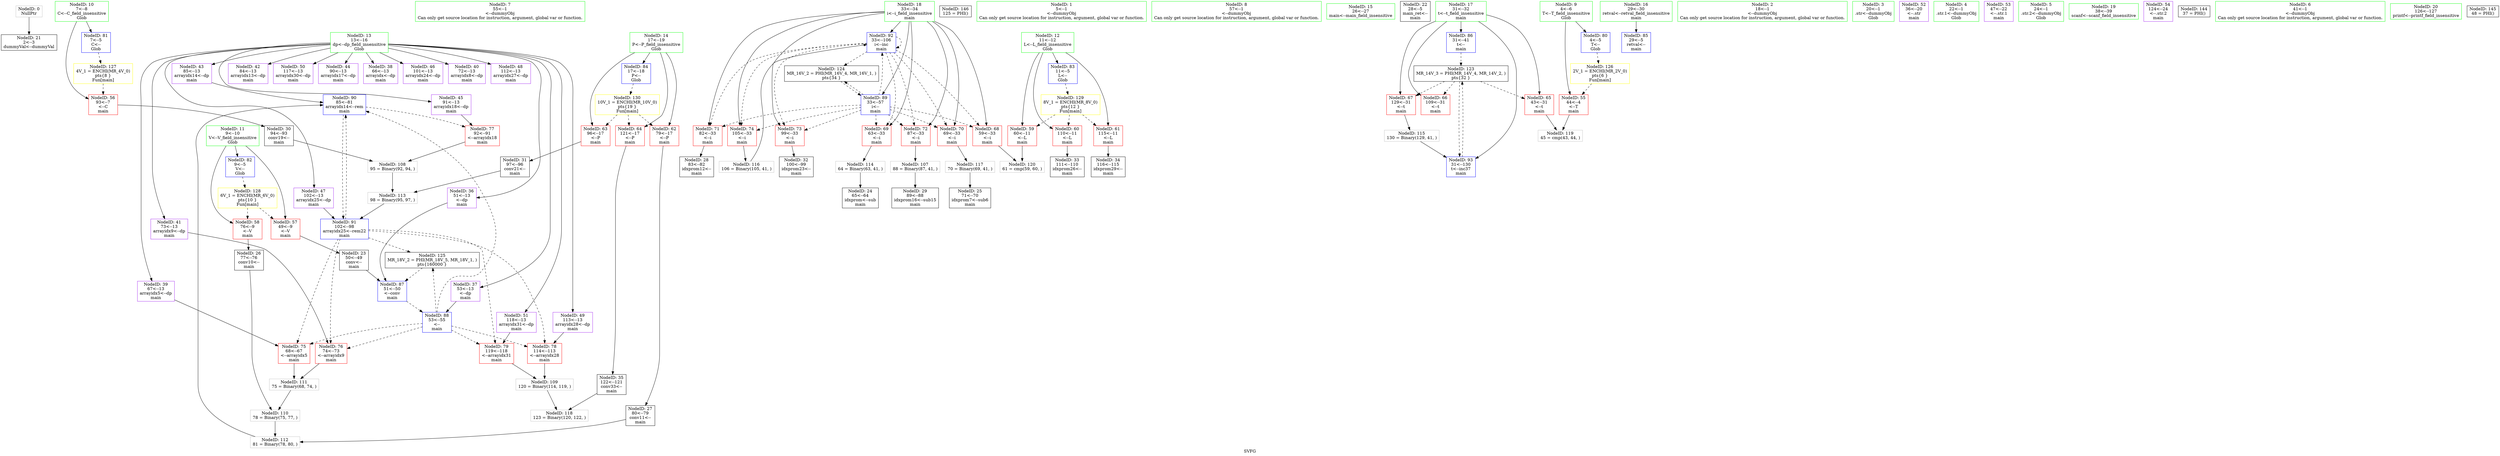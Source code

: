 digraph "SVFG" {
	label="SVFG";

	Node0x55dc52a93df0 [shape=record,color=grey,label="{NodeID: 0\nNullPtr}"];
	Node0x55dc52a93df0 -> Node0x55dc52aa6d60[style=solid];
	Node0x55dc52aab6b0 [shape=record,color=blue,label="{NodeID: 90\n85\<--81\narrayidx14\<--rem\nmain\n}"];
	Node0x55dc52aab6b0 -> Node0x55dc52aaab30[style=dashed];
	Node0x55dc52aab6b0 -> Node0x55dc52aab780[style=dashed];
	Node0x55dc52a93fa0 [shape=record,color=green,label="{NodeID: 7\n55\<--1\n\<--dummyObj\nCan only get source location for instruction, argument, global var or function.}"];
	Node0x55dc52aa66f0 [shape=record,color=green,label="{NodeID: 14\n17\<--19\nP\<--P_field_insensitive\nGlob }"];
	Node0x55dc52aa66f0 -> Node0x55dc52aa9f00[style=solid];
	Node0x55dc52aa66f0 -> Node0x55dc52aa9fd0[style=solid];
	Node0x55dc52aa66f0 -> Node0x55dc52aaa0a0[style=solid];
	Node0x55dc52aa66f0 -> Node0x55dc52aab1a0[style=solid];
	Node0x55dc52aa6d60 [shape=record,color=black,label="{NodeID: 21\n2\<--3\ndummyVal\<--dummyVal\n}"];
	Node0x55dc52aad1e0 [shape=record,color=grey,label="{NodeID: 111\n75 = Binary(68, 74, )\n}"];
	Node0x55dc52aad1e0 -> Node0x55dc52aad060[style=solid];
	Node0x55dc52aa7340 [shape=record,color=black,label="{NodeID: 28\n83\<--82\nidxprom12\<--\nmain\n}"];
	Node0x55dc52aadc60 [shape=record,color=grey,label="{NodeID: 118\n123 = Binary(120, 122, )\n}"];
	Node0x55dc52aa78f0 [shape=record,color=black,label="{NodeID: 35\n122\<--121\nconv33\<--\nmain\n}"];
	Node0x55dc52aa78f0 -> Node0x55dc52aadc60[style=solid];
	Node0x55dc52ab4000 [shape=record,color=black,label="{NodeID: 125\nMR_18V_2 = PHI(MR_18V_5, MR_18V_1, )\npts\{160000 \}\n}"];
	Node0x55dc52ab4000 -> Node0x55dc52aab440[style=dashed];
	Node0x55dc52aa7ea0 [shape=record,color=purple,label="{NodeID: 42\n84\<--13\narrayidx13\<--dp\nmain\n}"];
	Node0x55dc52aa9470 [shape=record,color=purple,label="{NodeID: 49\n113\<--13\narrayidx28\<--dp\nmain\n}"];
	Node0x55dc52aa9470 -> Node0x55dc52aaac00[style=solid];
	Node0x55dc52aa9a20 [shape=record,color=red,label="{NodeID: 56\n93\<--7\n\<--C\nmain\n}"];
	Node0x55dc52aa9a20 -> Node0x55dc52aa74e0[style=solid];
	Node0x55dc52abaed0 [shape=record,color=black,label="{NodeID: 146\n125 = PHI()\n}"];
	Node0x55dc52aa9fd0 [shape=record,color=red,label="{NodeID: 63\n96\<--17\n\<--P\nmain\n}"];
	Node0x55dc52aa9fd0 -> Node0x55dc52aa75b0[style=solid];
	Node0x55dc52aaa580 [shape=record,color=red,label="{NodeID: 70\n69\<--33\n\<--i\nmain\n}"];
	Node0x55dc52aaa580 -> Node0x55dc52aadae0[style=solid];
	Node0x55dc52aaab30 [shape=record,color=red,label="{NodeID: 77\n92\<--91\n\<--arrayidx18\nmain\n}"];
	Node0x55dc52aaab30 -> Node0x55dc52aacd60[style=solid];
	Node0x55dc52aab1a0 [shape=record,color=blue,label="{NodeID: 84\n17\<--18\nP\<--\nGlob }"];
	Node0x55dc52aab1a0 -> Node0x55dc52ab52f0[style=dashed];
	Node0x55dc52a92b90 [shape=record,color=green,label="{NodeID: 1\n5\<--1\n\<--dummyObj\nCan only get source location for instruction, argument, global var or function.}"];
	Node0x55dc52aab780 [shape=record,color=blue,label="{NodeID: 91\n102\<--98\narrayidx25\<--rem22\nmain\n}"];
	Node0x55dc52aab780 -> Node0x55dc52aaa990[style=dashed];
	Node0x55dc52aab780 -> Node0x55dc52aaaa60[style=dashed];
	Node0x55dc52aab780 -> Node0x55dc52aaac00[style=dashed];
	Node0x55dc52aab780 -> Node0x55dc52aaacd0[style=dashed];
	Node0x55dc52aab780 -> Node0x55dc52aab6b0[style=dashed];
	Node0x55dc52aab780 -> Node0x55dc52ab4000[style=dashed];
	Node0x55dc52a94030 [shape=record,color=green,label="{NodeID: 8\n57\<--1\n\<--dummyObj\nCan only get source location for instruction, argument, global var or function.}"];
	Node0x55dc52aa67f0 [shape=record,color=green,label="{NodeID: 15\n26\<--27\nmain\<--main_field_insensitive\n}"];
	Node0x55dc52aa6e60 [shape=record,color=black,label="{NodeID: 22\n28\<--5\nmain_ret\<--\nmain\n}"];
	Node0x55dc52aad360 [shape=record,color=grey,label="{NodeID: 112\n81 = Binary(78, 80, )\n}"];
	Node0x55dc52aad360 -> Node0x55dc52aab6b0[style=solid];
	Node0x55dc52aa7410 [shape=record,color=black,label="{NodeID: 29\n89\<--88\nidxprom16\<--sub15\nmain\n}"];
	Node0x55dc52aadde0 [shape=record,color=grey,label="{NodeID: 119\n45 = cmp(43, 44, )\n}"];
	Node0x55dc52aa79c0 [shape=record,color=purple,label="{NodeID: 36\n51\<--13\n\<--dp\nmain\n}"];
	Node0x55dc52aa79c0 -> Node0x55dc52aab440[style=solid];
	Node0x55dc52ab4500 [shape=record,color=yellow,style=double,label="{NodeID: 126\n2V_1 = ENCHI(MR_2V_0)\npts\{6 \}\nFun[main]}"];
	Node0x55dc52ab4500 -> Node0x55dc52aa9950[style=dashed];
	Node0x55dc52aa7f70 [shape=record,color=purple,label="{NodeID: 43\n85\<--13\narrayidx14\<--dp\nmain\n}"];
	Node0x55dc52aa7f70 -> Node0x55dc52aab6b0[style=solid];
	Node0x55dc52aa9540 [shape=record,color=purple,label="{NodeID: 50\n117\<--13\narrayidx30\<--dp\nmain\n}"];
	Node0x55dc52aa9af0 [shape=record,color=red,label="{NodeID: 57\n49\<--9\n\<--V\nmain\n}"];
	Node0x55dc52aa9af0 -> Node0x55dc52aa6f30[style=solid];
	Node0x55dc52aaa0a0 [shape=record,color=red,label="{NodeID: 64\n121\<--17\n\<--P\nmain\n}"];
	Node0x55dc52aaa0a0 -> Node0x55dc52aa78f0[style=solid];
	Node0x55dc52aaa650 [shape=record,color=red,label="{NodeID: 71\n82\<--33\n\<--i\nmain\n}"];
	Node0x55dc52aaa650 -> Node0x55dc52aa7340[style=solid];
	Node0x55dc52aaac00 [shape=record,color=red,label="{NodeID: 78\n114\<--113\n\<--arrayidx28\nmain\n}"];
	Node0x55dc52aaac00 -> Node0x55dc52aacee0[style=solid];
	Node0x55dc52aab2a0 [shape=record,color=blue,label="{NodeID: 85\n29\<--5\nretval\<--\nmain\n}"];
	Node0x55dc52a93060 [shape=record,color=green,label="{NodeID: 2\n18\<--1\n\<--dummyObj\nCan only get source location for instruction, argument, global var or function.}"];
	Node0x55dc52aab850 [shape=record,color=blue,label="{NodeID: 92\n33\<--106\ni\<--inc\nmain\n}"];
	Node0x55dc52aab850 -> Node0x55dc52aaa3e0[style=dashed];
	Node0x55dc52aab850 -> Node0x55dc52aaa4b0[style=dashed];
	Node0x55dc52aab850 -> Node0x55dc52aaa580[style=dashed];
	Node0x55dc52aab850 -> Node0x55dc52aaa650[style=dashed];
	Node0x55dc52aab850 -> Node0x55dc52aaa720[style=dashed];
	Node0x55dc52aab850 -> Node0x55dc52aaa7f0[style=dashed];
	Node0x55dc52aab850 -> Node0x55dc52aaa8c0[style=dashed];
	Node0x55dc52aab850 -> Node0x55dc52aab850[style=dashed];
	Node0x55dc52aab850 -> Node0x55dc52ab3b00[style=dashed];
	Node0x55dc52aa5ab0 [shape=record,color=green,label="{NodeID: 9\n4\<--6\nT\<--T_field_insensitive\nGlob }"];
	Node0x55dc52aa5ab0 -> Node0x55dc52aa9950[style=solid];
	Node0x55dc52aa5ab0 -> Node0x55dc52aaada0[style=solid];
	Node0x55dc52aa68f0 [shape=record,color=green,label="{NodeID: 16\n29\<--30\nretval\<--retval_field_insensitive\nmain\n}"];
	Node0x55dc52aa68f0 -> Node0x55dc52aab2a0[style=solid];
	Node0x55dc52aa6f30 [shape=record,color=black,label="{NodeID: 23\n50\<--49\nconv\<--\nmain\n}"];
	Node0x55dc52aa6f30 -> Node0x55dc52aab440[style=solid];
	Node0x55dc52aad4e0 [shape=record,color=grey,label="{NodeID: 113\n98 = Binary(95, 97, )\n}"];
	Node0x55dc52aad4e0 -> Node0x55dc52aab780[style=solid];
	Node0x55dc52aa74e0 [shape=record,color=black,label="{NodeID: 30\n94\<--93\nconv19\<--\nmain\n}"];
	Node0x55dc52aa74e0 -> Node0x55dc52aacd60[style=solid];
	Node0x55dc52aa8ba0 [shape=record,color=grey,label="{NodeID: 120\n61 = cmp(59, 60, )\n}"];
	Node0x55dc52aa7a90 [shape=record,color=purple,label="{NodeID: 37\n53\<--13\n\<--dp\nmain\n}"];
	Node0x55dc52aa7a90 -> Node0x55dc52aab510[style=solid];
	Node0x55dc52ab5020 [shape=record,color=yellow,style=double,label="{NodeID: 127\n4V_1 = ENCHI(MR_4V_0)\npts\{8 \}\nFun[main]}"];
	Node0x55dc52ab5020 -> Node0x55dc52aa9a20[style=dashed];
	Node0x55dc52aa8040 [shape=record,color=purple,label="{NodeID: 44\n90\<--13\narrayidx17\<--dp\nmain\n}"];
	Node0x55dc52aa9610 [shape=record,color=purple,label="{NodeID: 51\n118\<--13\narrayidx31\<--dp\nmain\n}"];
	Node0x55dc52aa9610 -> Node0x55dc52aaacd0[style=solid];
	Node0x55dc52aa9bc0 [shape=record,color=red,label="{NodeID: 58\n76\<--9\n\<--V\nmain\n}"];
	Node0x55dc52aa9bc0 -> Node0x55dc52aa71a0[style=solid];
	Node0x55dc52aaa170 [shape=record,color=red,label="{NodeID: 65\n43\<--31\n\<--t\nmain\n}"];
	Node0x55dc52aaa170 -> Node0x55dc52aadde0[style=solid];
	Node0x55dc52aaa720 [shape=record,color=red,label="{NodeID: 72\n87\<--33\n\<--i\nmain\n}"];
	Node0x55dc52aaa720 -> Node0x55dc52aacc20[style=solid];
	Node0x55dc52aaacd0 [shape=record,color=red,label="{NodeID: 79\n119\<--118\n\<--arrayidx31\nmain\n}"];
	Node0x55dc52aaacd0 -> Node0x55dc52aacee0[style=solid];
	Node0x55dc52aab370 [shape=record,color=blue,label="{NodeID: 86\n31\<--41\nt\<--\nmain\n}"];
	Node0x55dc52aab370 -> Node0x55dc52ab3600[style=dashed];
	Node0x55dc52aa5770 [shape=record,color=green,label="{NodeID: 3\n20\<--1\n.str\<--dummyObj\nGlob }"];
	Node0x55dc52aab920 [shape=record,color=blue,label="{NodeID: 93\n31\<--130\nt\<--inc37\nmain\n}"];
	Node0x55dc52aab920 -> Node0x55dc52ab3600[style=dashed];
	Node0x55dc52aa5b80 [shape=record,color=green,label="{NodeID: 10\n7\<--8\nC\<--C_field_insensitive\nGlob }"];
	Node0x55dc52aa5b80 -> Node0x55dc52aa9a20[style=solid];
	Node0x55dc52aa5b80 -> Node0x55dc52aaaea0[style=solid];
	Node0x55dc52aa69c0 [shape=record,color=green,label="{NodeID: 17\n31\<--32\nt\<--t_field_insensitive\nmain\n}"];
	Node0x55dc52aa69c0 -> Node0x55dc52aaa170[style=solid];
	Node0x55dc52aa69c0 -> Node0x55dc52aaa240[style=solid];
	Node0x55dc52aa69c0 -> Node0x55dc52aaa310[style=solid];
	Node0x55dc52aa69c0 -> Node0x55dc52aab370[style=solid];
	Node0x55dc52aa69c0 -> Node0x55dc52aab920[style=solid];
	Node0x55dc52aacc20 [shape=record,color=grey,label="{NodeID: 107\n88 = Binary(87, 41, )\n}"];
	Node0x55dc52aacc20 -> Node0x55dc52aa7410[style=solid];
	Node0x55dc52aa7000 [shape=record,color=black,label="{NodeID: 24\n65\<--64\nidxprom\<--sub\nmain\n}"];
	Node0x55dc52aad660 [shape=record,color=grey,label="{NodeID: 114\n64 = Binary(63, 41, )\n}"];
	Node0x55dc52aad660 -> Node0x55dc52aa7000[style=solid];
	Node0x55dc52aa75b0 [shape=record,color=black,label="{NodeID: 31\n97\<--96\nconv21\<--\nmain\n}"];
	Node0x55dc52aa75b0 -> Node0x55dc52aad4e0[style=solid];
	Node0x55dc52aa7b60 [shape=record,color=purple,label="{NodeID: 38\n66\<--13\narrayidx\<--dp\nmain\n}"];
	Node0x55dc52ab5100 [shape=record,color=yellow,style=double,label="{NodeID: 128\n6V_1 = ENCHI(MR_6V_0)\npts\{10 \}\nFun[main]}"];
	Node0x55dc52ab5100 -> Node0x55dc52aa9af0[style=dashed];
	Node0x55dc52ab5100 -> Node0x55dc52aa9bc0[style=dashed];
	Node0x55dc52aa8110 [shape=record,color=purple,label="{NodeID: 45\n91\<--13\narrayidx18\<--dp\nmain\n}"];
	Node0x55dc52aa8110 -> Node0x55dc52aaab30[style=solid];
	Node0x55dc52aa96e0 [shape=record,color=purple,label="{NodeID: 52\n36\<--20\n\<--.str\nmain\n}"];
	Node0x55dc52aa9c90 [shape=record,color=red,label="{NodeID: 59\n60\<--11\n\<--L\nmain\n}"];
	Node0x55dc52aa9c90 -> Node0x55dc52aa8ba0[style=solid];
	Node0x55dc52aaa240 [shape=record,color=red,label="{NodeID: 66\n109\<--31\n\<--t\nmain\n}"];
	Node0x55dc52aaa7f0 [shape=record,color=red,label="{NodeID: 73\n99\<--33\n\<--i\nmain\n}"];
	Node0x55dc52aaa7f0 -> Node0x55dc52aa7680[style=solid];
	Node0x55dc52aaada0 [shape=record,color=blue,label="{NodeID: 80\n4\<--5\nT\<--\nGlob }"];
	Node0x55dc52aaada0 -> Node0x55dc52ab4500[style=dashed];
	Node0x55dc52aab440 [shape=record,color=blue,label="{NodeID: 87\n51\<--50\n\<--conv\nmain\n}"];
	Node0x55dc52aab440 -> Node0x55dc52aab510[style=dashed];
	Node0x55dc52aa5800 [shape=record,color=green,label="{NodeID: 4\n22\<--1\n.str.1\<--dummyObj\nGlob }"];
	Node0x55dc52aa64a0 [shape=record,color=green,label="{NodeID: 11\n9\<--10\nV\<--V_field_insensitive\nGlob }"];
	Node0x55dc52aa64a0 -> Node0x55dc52aa9af0[style=solid];
	Node0x55dc52aa64a0 -> Node0x55dc52aa9bc0[style=solid];
	Node0x55dc52aa64a0 -> Node0x55dc52aaafa0[style=solid];
	Node0x55dc52aa6a90 [shape=record,color=green,label="{NodeID: 18\n33\<--34\ni\<--i_field_insensitive\nmain\n}"];
	Node0x55dc52aa6a90 -> Node0x55dc52aaa3e0[style=solid];
	Node0x55dc52aa6a90 -> Node0x55dc52aaa4b0[style=solid];
	Node0x55dc52aa6a90 -> Node0x55dc52aaa580[style=solid];
	Node0x55dc52aa6a90 -> Node0x55dc52aaa650[style=solid];
	Node0x55dc52aa6a90 -> Node0x55dc52aaa720[style=solid];
	Node0x55dc52aa6a90 -> Node0x55dc52aaa7f0[style=solid];
	Node0x55dc52aa6a90 -> Node0x55dc52aaa8c0[style=solid];
	Node0x55dc52aa6a90 -> Node0x55dc52aab5e0[style=solid];
	Node0x55dc52aa6a90 -> Node0x55dc52aab850[style=solid];
	Node0x55dc52aacd60 [shape=record,color=grey,label="{NodeID: 108\n95 = Binary(92, 94, )\n}"];
	Node0x55dc52aacd60 -> Node0x55dc52aad4e0[style=solid];
	Node0x55dc52aa70d0 [shape=record,color=black,label="{NodeID: 25\n71\<--70\nidxprom7\<--sub6\nmain\n}"];
	Node0x55dc52aad7e0 [shape=record,color=grey,label="{NodeID: 115\n130 = Binary(129, 41, )\n}"];
	Node0x55dc52aad7e0 -> Node0x55dc52aab920[style=solid];
	Node0x55dc52aa7680 [shape=record,color=black,label="{NodeID: 32\n100\<--99\nidxprom23\<--\nmain\n}"];
	Node0x55dc52aa7c30 [shape=record,color=purple,label="{NodeID: 39\n67\<--13\narrayidx5\<--dp\nmain\n}"];
	Node0x55dc52aa7c30 -> Node0x55dc52aaa990[style=solid];
	Node0x55dc52ab5210 [shape=record,color=yellow,style=double,label="{NodeID: 129\n8V_1 = ENCHI(MR_8V_0)\npts\{12 \}\nFun[main]}"];
	Node0x55dc52ab5210 -> Node0x55dc52aa9c90[style=dashed];
	Node0x55dc52ab5210 -> Node0x55dc52aa9d60[style=dashed];
	Node0x55dc52ab5210 -> Node0x55dc52aa9e30[style=dashed];
	Node0x55dc52aa81e0 [shape=record,color=purple,label="{NodeID: 46\n101\<--13\narrayidx24\<--dp\nmain\n}"];
	Node0x55dc52aa97b0 [shape=record,color=purple,label="{NodeID: 53\n47\<--22\n\<--.str.1\nmain\n}"];
	Node0x55dc52aa9d60 [shape=record,color=red,label="{NodeID: 60\n110\<--11\n\<--L\nmain\n}"];
	Node0x55dc52aa9d60 -> Node0x55dc52aa7750[style=solid];
	Node0x55dc52aaa310 [shape=record,color=red,label="{NodeID: 67\n129\<--31\n\<--t\nmain\n}"];
	Node0x55dc52aaa310 -> Node0x55dc52aad7e0[style=solid];
	Node0x55dc52aaa8c0 [shape=record,color=red,label="{NodeID: 74\n105\<--33\n\<--i\nmain\n}"];
	Node0x55dc52aaa8c0 -> Node0x55dc52aad960[style=solid];
	Node0x55dc52aaaea0 [shape=record,color=blue,label="{NodeID: 81\n7\<--5\nC\<--\nGlob }"];
	Node0x55dc52aaaea0 -> Node0x55dc52ab5020[style=dashed];
	Node0x55dc52aab510 [shape=record,color=blue,label="{NodeID: 88\n53\<--55\n\<--\nmain\n}"];
	Node0x55dc52aab510 -> Node0x55dc52aaa990[style=dashed];
	Node0x55dc52aab510 -> Node0x55dc52aaaa60[style=dashed];
	Node0x55dc52aab510 -> Node0x55dc52aaac00[style=dashed];
	Node0x55dc52aab510 -> Node0x55dc52aaacd0[style=dashed];
	Node0x55dc52aab510 -> Node0x55dc52aab6b0[style=dashed];
	Node0x55dc52aab510 -> Node0x55dc52ab4000[style=dashed];
	Node0x55dc52a93e80 [shape=record,color=green,label="{NodeID: 5\n24\<--1\n.str.2\<--dummyObj\nGlob }"];
	Node0x55dc52aa6530 [shape=record,color=green,label="{NodeID: 12\n11\<--12\nL\<--L_field_insensitive\nGlob }"];
	Node0x55dc52aa6530 -> Node0x55dc52aa9c90[style=solid];
	Node0x55dc52aa6530 -> Node0x55dc52aa9d60[style=solid];
	Node0x55dc52aa6530 -> Node0x55dc52aa9e30[style=solid];
	Node0x55dc52aa6530 -> Node0x55dc52aab0a0[style=solid];
	Node0x55dc52aa6b60 [shape=record,color=green,label="{NodeID: 19\n38\<--39\nscanf\<--scanf_field_insensitive\n}"];
	Node0x55dc52aacee0 [shape=record,color=grey,label="{NodeID: 109\n120 = Binary(114, 119, )\n}"];
	Node0x55dc52aacee0 -> Node0x55dc52aadc60[style=solid];
	Node0x55dc52aa71a0 [shape=record,color=black,label="{NodeID: 26\n77\<--76\nconv10\<--\nmain\n}"];
	Node0x55dc52aa71a0 -> Node0x55dc52aad060[style=solid];
	Node0x55dc52aad960 [shape=record,color=grey,label="{NodeID: 116\n106 = Binary(105, 41, )\n}"];
	Node0x55dc52aad960 -> Node0x55dc52aab850[style=solid];
	Node0x55dc52aa7750 [shape=record,color=black,label="{NodeID: 33\n111\<--110\nidxprom26\<--\nmain\n}"];
	Node0x55dc52ab3600 [shape=record,color=black,label="{NodeID: 123\nMR_14V_3 = PHI(MR_14V_4, MR_14V_2, )\npts\{32 \}\n}"];
	Node0x55dc52ab3600 -> Node0x55dc52aaa170[style=dashed];
	Node0x55dc52ab3600 -> Node0x55dc52aaa240[style=dashed];
	Node0x55dc52ab3600 -> Node0x55dc52aaa310[style=dashed];
	Node0x55dc52ab3600 -> Node0x55dc52aab920[style=dashed];
	Node0x55dc52aa7d00 [shape=record,color=purple,label="{NodeID: 40\n72\<--13\narrayidx8\<--dp\nmain\n}"];
	Node0x55dc52ab52f0 [shape=record,color=yellow,style=double,label="{NodeID: 130\n10V_1 = ENCHI(MR_10V_0)\npts\{19 \}\nFun[main]}"];
	Node0x55dc52ab52f0 -> Node0x55dc52aa9f00[style=dashed];
	Node0x55dc52ab52f0 -> Node0x55dc52aa9fd0[style=dashed];
	Node0x55dc52ab52f0 -> Node0x55dc52aaa0a0[style=dashed];
	Node0x55dc52aa82b0 [shape=record,color=purple,label="{NodeID: 47\n102\<--13\narrayidx25\<--dp\nmain\n}"];
	Node0x55dc52aa82b0 -> Node0x55dc52aab780[style=solid];
	Node0x55dc52aa9880 [shape=record,color=purple,label="{NodeID: 54\n124\<--24\n\<--.str.2\nmain\n}"];
	Node0x55dc5293ab60 [shape=record,color=black,label="{NodeID: 144\n37 = PHI()\n}"];
	Node0x55dc52aa9e30 [shape=record,color=red,label="{NodeID: 61\n115\<--11\n\<--L\nmain\n}"];
	Node0x55dc52aa9e30 -> Node0x55dc52aa7820[style=solid];
	Node0x55dc52aaa3e0 [shape=record,color=red,label="{NodeID: 68\n59\<--33\n\<--i\nmain\n}"];
	Node0x55dc52aaa3e0 -> Node0x55dc52aa8ba0[style=solid];
	Node0x55dc52aaa990 [shape=record,color=red,label="{NodeID: 75\n68\<--67\n\<--arrayidx5\nmain\n}"];
	Node0x55dc52aaa990 -> Node0x55dc52aad1e0[style=solid];
	Node0x55dc52aaafa0 [shape=record,color=blue,label="{NodeID: 82\n9\<--5\nV\<--\nGlob }"];
	Node0x55dc52aaafa0 -> Node0x55dc52ab5100[style=dashed];
	Node0x55dc52aab5e0 [shape=record,color=blue,label="{NodeID: 89\n33\<--57\ni\<--\nmain\n}"];
	Node0x55dc52aab5e0 -> Node0x55dc52aaa3e0[style=dashed];
	Node0x55dc52aab5e0 -> Node0x55dc52aaa4b0[style=dashed];
	Node0x55dc52aab5e0 -> Node0x55dc52aaa580[style=dashed];
	Node0x55dc52aab5e0 -> Node0x55dc52aaa650[style=dashed];
	Node0x55dc52aab5e0 -> Node0x55dc52aaa720[style=dashed];
	Node0x55dc52aab5e0 -> Node0x55dc52aaa7f0[style=dashed];
	Node0x55dc52aab5e0 -> Node0x55dc52aaa8c0[style=dashed];
	Node0x55dc52aab5e0 -> Node0x55dc52aab850[style=dashed];
	Node0x55dc52aab5e0 -> Node0x55dc52ab3b00[style=dashed];
	Node0x55dc52a93f10 [shape=record,color=green,label="{NodeID: 6\n41\<--1\n\<--dummyObj\nCan only get source location for instruction, argument, global var or function.}"];
	Node0x55dc52aa65f0 [shape=record,color=green,label="{NodeID: 13\n13\<--16\ndp\<--dp_field_insensitive\nGlob }"];
	Node0x55dc52aa65f0 -> Node0x55dc52aa79c0[style=solid];
	Node0x55dc52aa65f0 -> Node0x55dc52aa7a90[style=solid];
	Node0x55dc52aa65f0 -> Node0x55dc52aa7b60[style=solid];
	Node0x55dc52aa65f0 -> Node0x55dc52aa7c30[style=solid];
	Node0x55dc52aa65f0 -> Node0x55dc52aa7d00[style=solid];
	Node0x55dc52aa65f0 -> Node0x55dc52aa7dd0[style=solid];
	Node0x55dc52aa65f0 -> Node0x55dc52aa7ea0[style=solid];
	Node0x55dc52aa65f0 -> Node0x55dc52aa7f70[style=solid];
	Node0x55dc52aa65f0 -> Node0x55dc52aa8040[style=solid];
	Node0x55dc52aa65f0 -> Node0x55dc52aa8110[style=solid];
	Node0x55dc52aa65f0 -> Node0x55dc52aa81e0[style=solid];
	Node0x55dc52aa65f0 -> Node0x55dc52aa82b0[style=solid];
	Node0x55dc52aa65f0 -> Node0x55dc52aa93a0[style=solid];
	Node0x55dc52aa65f0 -> Node0x55dc52aa9470[style=solid];
	Node0x55dc52aa65f0 -> Node0x55dc52aa9540[style=solid];
	Node0x55dc52aa65f0 -> Node0x55dc52aa9610[style=solid];
	Node0x55dc52aa6c60 [shape=record,color=green,label="{NodeID: 20\n126\<--127\nprintf\<--printf_field_insensitive\n}"];
	Node0x55dc52aad060 [shape=record,color=grey,label="{NodeID: 110\n78 = Binary(75, 77, )\n}"];
	Node0x55dc52aad060 -> Node0x55dc52aad360[style=solid];
	Node0x55dc52aa7270 [shape=record,color=black,label="{NodeID: 27\n80\<--79\nconv11\<--\nmain\n}"];
	Node0x55dc52aa7270 -> Node0x55dc52aad360[style=solid];
	Node0x55dc52aadae0 [shape=record,color=grey,label="{NodeID: 117\n70 = Binary(69, 41, )\n}"];
	Node0x55dc52aadae0 -> Node0x55dc52aa70d0[style=solid];
	Node0x55dc52aa7820 [shape=record,color=black,label="{NodeID: 34\n116\<--115\nidxprom29\<--\nmain\n}"];
	Node0x55dc52ab3b00 [shape=record,color=black,label="{NodeID: 124\nMR_16V_2 = PHI(MR_16V_4, MR_16V_1, )\npts\{34 \}\n}"];
	Node0x55dc52ab3b00 -> Node0x55dc52aab5e0[style=dashed];
	Node0x55dc52aa7dd0 [shape=record,color=purple,label="{NodeID: 41\n73\<--13\narrayidx9\<--dp\nmain\n}"];
	Node0x55dc52aa7dd0 -> Node0x55dc52aaaa60[style=solid];
	Node0x55dc52aa93a0 [shape=record,color=purple,label="{NodeID: 48\n112\<--13\narrayidx27\<--dp\nmain\n}"];
	Node0x55dc52aa9950 [shape=record,color=red,label="{NodeID: 55\n44\<--4\n\<--T\nmain\n}"];
	Node0x55dc52aa9950 -> Node0x55dc52aadde0[style=solid];
	Node0x55dc52abadd0 [shape=record,color=black,label="{NodeID: 145\n48 = PHI()\n}"];
	Node0x55dc52aa9f00 [shape=record,color=red,label="{NodeID: 62\n79\<--17\n\<--P\nmain\n}"];
	Node0x55dc52aa9f00 -> Node0x55dc52aa7270[style=solid];
	Node0x55dc52aaa4b0 [shape=record,color=red,label="{NodeID: 69\n63\<--33\n\<--i\nmain\n}"];
	Node0x55dc52aaa4b0 -> Node0x55dc52aad660[style=solid];
	Node0x55dc52aaaa60 [shape=record,color=red,label="{NodeID: 76\n74\<--73\n\<--arrayidx9\nmain\n}"];
	Node0x55dc52aaaa60 -> Node0x55dc52aad1e0[style=solid];
	Node0x55dc52aab0a0 [shape=record,color=blue,label="{NodeID: 83\n11\<--5\nL\<--\nGlob }"];
	Node0x55dc52aab0a0 -> Node0x55dc52ab5210[style=dashed];
}
